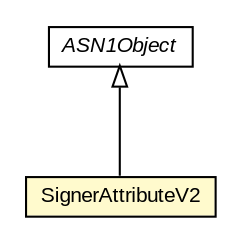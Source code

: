 #!/usr/local/bin/dot
#
# Class diagram 
# Generated by UMLGraph version R5_6-24-gf6e263 (http://www.umlgraph.org/)
#

digraph G {
	edge [fontname="arial",fontsize=10,labelfontname="arial",labelfontsize=10];
	node [fontname="arial",fontsize=10,shape=plaintext];
	nodesep=0.25;
	ranksep=0.5;
	// eu.europa.esig.dss.cades.SignerAttributeV2
	c662460 [label=<<table title="eu.europa.esig.dss.cades.SignerAttributeV2" border="0" cellborder="1" cellspacing="0" cellpadding="2" port="p" bgcolor="lemonChiffon" href="./SignerAttributeV2.html">
		<tr><td><table border="0" cellspacing="0" cellpadding="1">
<tr><td align="center" balign="center"> SignerAttributeV2 </td></tr>
		</table></td></tr>
		</table>>, URL="./SignerAttributeV2.html", fontname="arial", fontcolor="black", fontsize=10.0];
	//eu.europa.esig.dss.cades.SignerAttributeV2 extends org.bouncycastle.asn1.ASN1Object
	c662593:p -> c662460:p [dir=back,arrowtail=empty];
	// org.bouncycastle.asn1.ASN1Object
	c662593 [label=<<table title="org.bouncycastle.asn1.ASN1Object" border="0" cellborder="1" cellspacing="0" cellpadding="2" port="p" href="http://java.sun.com/j2se/1.4.2/docs/api/org/bouncycastle/asn1/ASN1Object.html">
		<tr><td><table border="0" cellspacing="0" cellpadding="1">
<tr><td align="center" balign="center"><font face="arial italic"> ASN1Object </font></td></tr>
		</table></td></tr>
		</table>>, URL="http://java.sun.com/j2se/1.4.2/docs/api/org/bouncycastle/asn1/ASN1Object.html", fontname="arial", fontcolor="black", fontsize=10.0];
}

